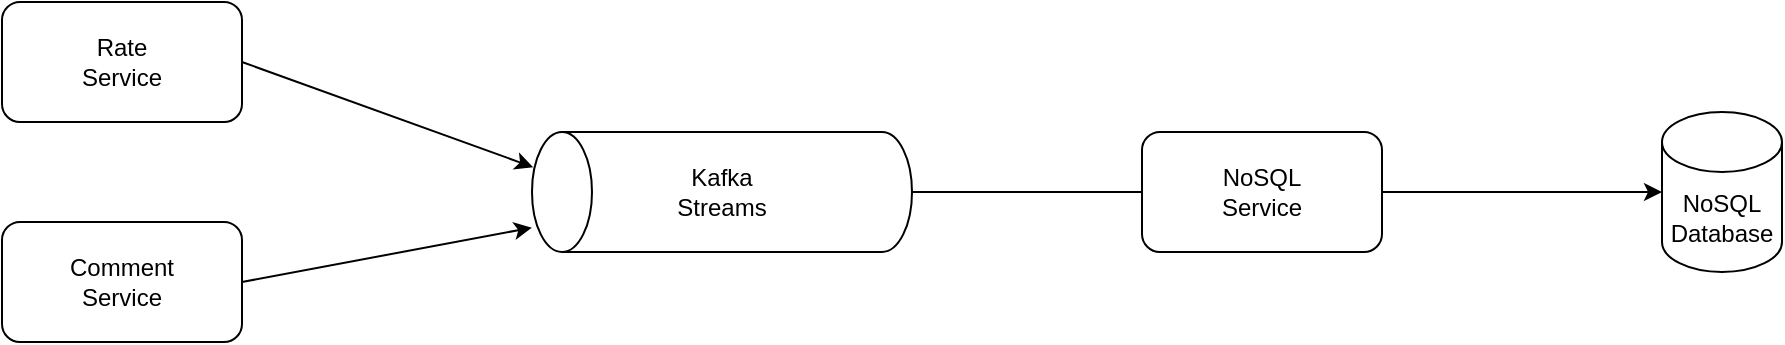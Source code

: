 <mxfile version="17.4.6" type="device"><diagram id="F_iZ0ybZtfltmsffZcVn" name="Page-1"><mxGraphModel dx="1038" dy="547" grid="1" gridSize="10" guides="1" tooltips="1" connect="1" arrows="1" fold="1" page="1" pageScale="1" pageWidth="850" pageHeight="1100" math="0" shadow="0"><root><mxCell id="0"/><mxCell id="1" parent="0"/><mxCell id="XSsPNtyztTf6m-oLKz5d-2" value="Rate&lt;br&gt;Service" style="rounded=1;whiteSpace=wrap;html=1;" vertex="1" parent="1"><mxGeometry x="10" y="70" width="120" height="60" as="geometry"/></mxCell><mxCell id="XSsPNtyztTf6m-oLKz5d-5" value="" style="shape=cylinder3;whiteSpace=wrap;html=1;boundedLbl=1;backgroundOutline=1;size=15;rotation=-90;" vertex="1" parent="1"><mxGeometry x="340" y="70" width="60" height="190" as="geometry"/></mxCell><mxCell id="XSsPNtyztTf6m-oLKz5d-6" value="Kafka Streams" style="text;html=1;strokeColor=none;fillColor=none;align=center;verticalAlign=middle;whiteSpace=wrap;rounded=0;" vertex="1" parent="1"><mxGeometry x="340" y="150" width="60" height="30" as="geometry"/></mxCell><mxCell id="XSsPNtyztTf6m-oLKz5d-8" value="Comment&lt;br&gt;Service" style="rounded=1;whiteSpace=wrap;html=1;" vertex="1" parent="1"><mxGeometry x="10" y="180" width="120" height="60" as="geometry"/></mxCell><mxCell id="XSsPNtyztTf6m-oLKz5d-9" value="" style="endArrow=classic;html=1;rounded=0;exitX=1;exitY=0.5;exitDx=0;exitDy=0;entryX=0.707;entryY=0.003;entryDx=0;entryDy=0;entryPerimeter=0;" edge="1" parent="1" source="XSsPNtyztTf6m-oLKz5d-2" target="XSsPNtyztTf6m-oLKz5d-5"><mxGeometry width="50" height="50" relative="1" as="geometry"><mxPoint x="410" y="280" as="sourcePoint"/><mxPoint x="300" y="170" as="targetPoint"/></mxGeometry></mxCell><mxCell id="XSsPNtyztTf6m-oLKz5d-10" value="" style="endArrow=classic;html=1;rounded=0;exitX=1;exitY=0.5;exitDx=0;exitDy=0;" edge="1" parent="1" source="XSsPNtyztTf6m-oLKz5d-8" target="XSsPNtyztTf6m-oLKz5d-5"><mxGeometry width="50" height="50" relative="1" as="geometry"><mxPoint x="120" y="250" as="sourcePoint"/><mxPoint x="170" y="200" as="targetPoint"/></mxGeometry></mxCell><mxCell id="XSsPNtyztTf6m-oLKz5d-11" value="NoSQL&lt;br&gt;Service" style="rounded=1;whiteSpace=wrap;html=1;" vertex="1" parent="1"><mxGeometry x="580" y="135" width="120" height="60" as="geometry"/></mxCell><mxCell id="XSsPNtyztTf6m-oLKz5d-12" value="NoSQL Database" style="shape=cylinder3;whiteSpace=wrap;html=1;boundedLbl=1;backgroundOutline=1;size=15;" vertex="1" parent="1"><mxGeometry x="840" y="125" width="60" height="80" as="geometry"/></mxCell><mxCell id="XSsPNtyztTf6m-oLKz5d-14" value="" style="endArrow=none;html=1;rounded=0;entryX=0;entryY=0.5;entryDx=0;entryDy=0;exitX=0.5;exitY=1;exitDx=0;exitDy=0;exitPerimeter=0;" edge="1" parent="1" source="XSsPNtyztTf6m-oLKz5d-5" target="XSsPNtyztTf6m-oLKz5d-11"><mxGeometry width="50" height="50" relative="1" as="geometry"><mxPoint x="470" y="260" as="sourcePoint"/><mxPoint x="520" y="210" as="targetPoint"/></mxGeometry></mxCell><mxCell id="XSsPNtyztTf6m-oLKz5d-15" value="" style="endArrow=classic;html=1;rounded=0;exitX=1;exitY=0.5;exitDx=0;exitDy=0;" edge="1" parent="1" source="XSsPNtyztTf6m-oLKz5d-11" target="XSsPNtyztTf6m-oLKz5d-12"><mxGeometry width="50" height="50" relative="1" as="geometry"><mxPoint x="470" y="260" as="sourcePoint"/><mxPoint x="520" y="210" as="targetPoint"/></mxGeometry></mxCell></root></mxGraphModel></diagram></mxfile>